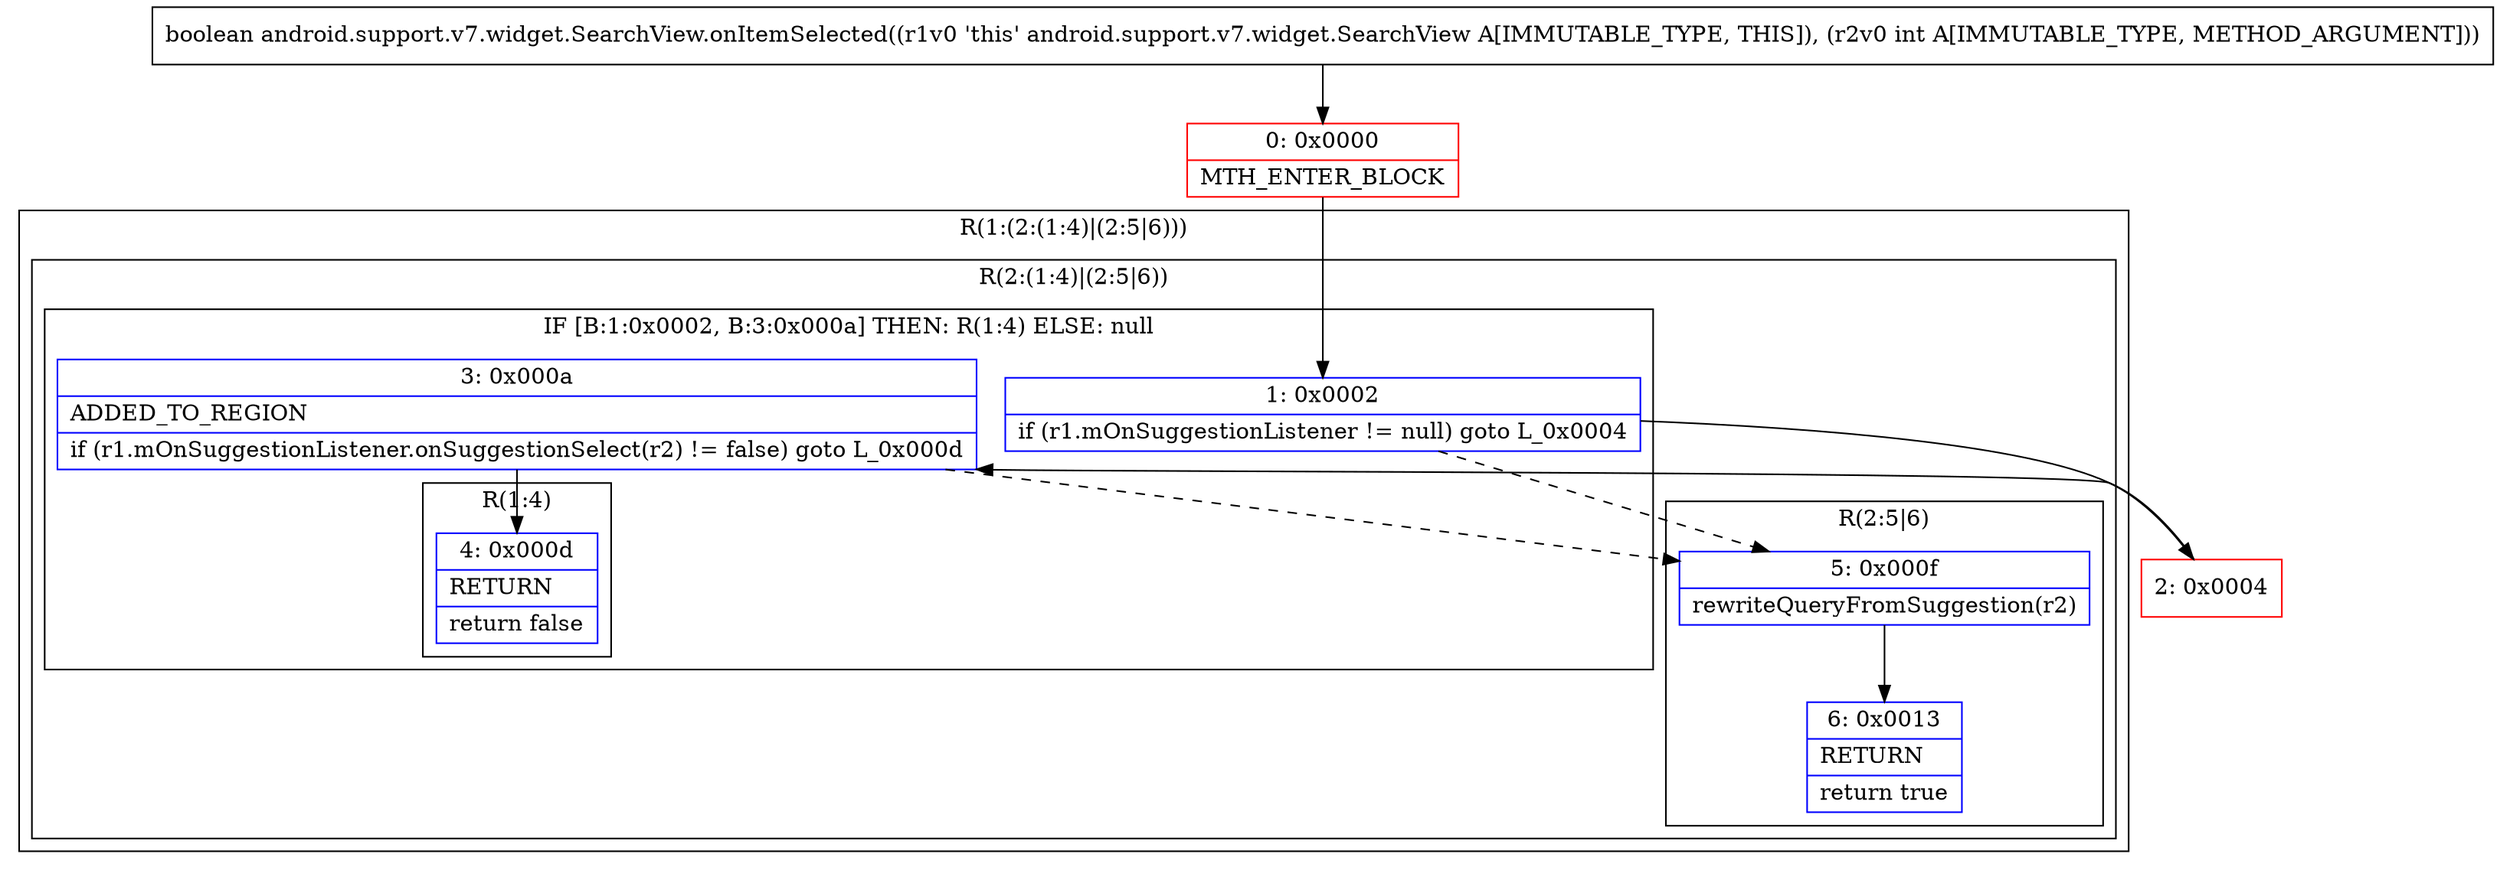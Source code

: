 digraph "CFG forandroid.support.v7.widget.SearchView.onItemSelected(I)Z" {
subgraph cluster_Region_1318614914 {
label = "R(1:(2:(1:4)|(2:5|6)))";
node [shape=record,color=blue];
subgraph cluster_Region_1719005116 {
label = "R(2:(1:4)|(2:5|6))";
node [shape=record,color=blue];
subgraph cluster_IfRegion_1684628881 {
label = "IF [B:1:0x0002, B:3:0x000a] THEN: R(1:4) ELSE: null";
node [shape=record,color=blue];
Node_1 [shape=record,label="{1\:\ 0x0002|if (r1.mOnSuggestionListener != null) goto L_0x0004\l}"];
Node_3 [shape=record,label="{3\:\ 0x000a|ADDED_TO_REGION\l|if (r1.mOnSuggestionListener.onSuggestionSelect(r2) != false) goto L_0x000d\l}"];
subgraph cluster_Region_1662702931 {
label = "R(1:4)";
node [shape=record,color=blue];
Node_4 [shape=record,label="{4\:\ 0x000d|RETURN\l|return false\l}"];
}
}
subgraph cluster_Region_1848871637 {
label = "R(2:5|6)";
node [shape=record,color=blue];
Node_5 [shape=record,label="{5\:\ 0x000f|rewriteQueryFromSuggestion(r2)\l}"];
Node_6 [shape=record,label="{6\:\ 0x0013|RETURN\l|return true\l}"];
}
}
}
Node_0 [shape=record,color=red,label="{0\:\ 0x0000|MTH_ENTER_BLOCK\l}"];
Node_2 [shape=record,color=red,label="{2\:\ 0x0004}"];
MethodNode[shape=record,label="{boolean android.support.v7.widget.SearchView.onItemSelected((r1v0 'this' android.support.v7.widget.SearchView A[IMMUTABLE_TYPE, THIS]), (r2v0 int A[IMMUTABLE_TYPE, METHOD_ARGUMENT])) }"];
MethodNode -> Node_0;
Node_1 -> Node_2;
Node_1 -> Node_5[style=dashed];
Node_3 -> Node_4;
Node_3 -> Node_5[style=dashed];
Node_5 -> Node_6;
Node_0 -> Node_1;
Node_2 -> Node_3;
}


